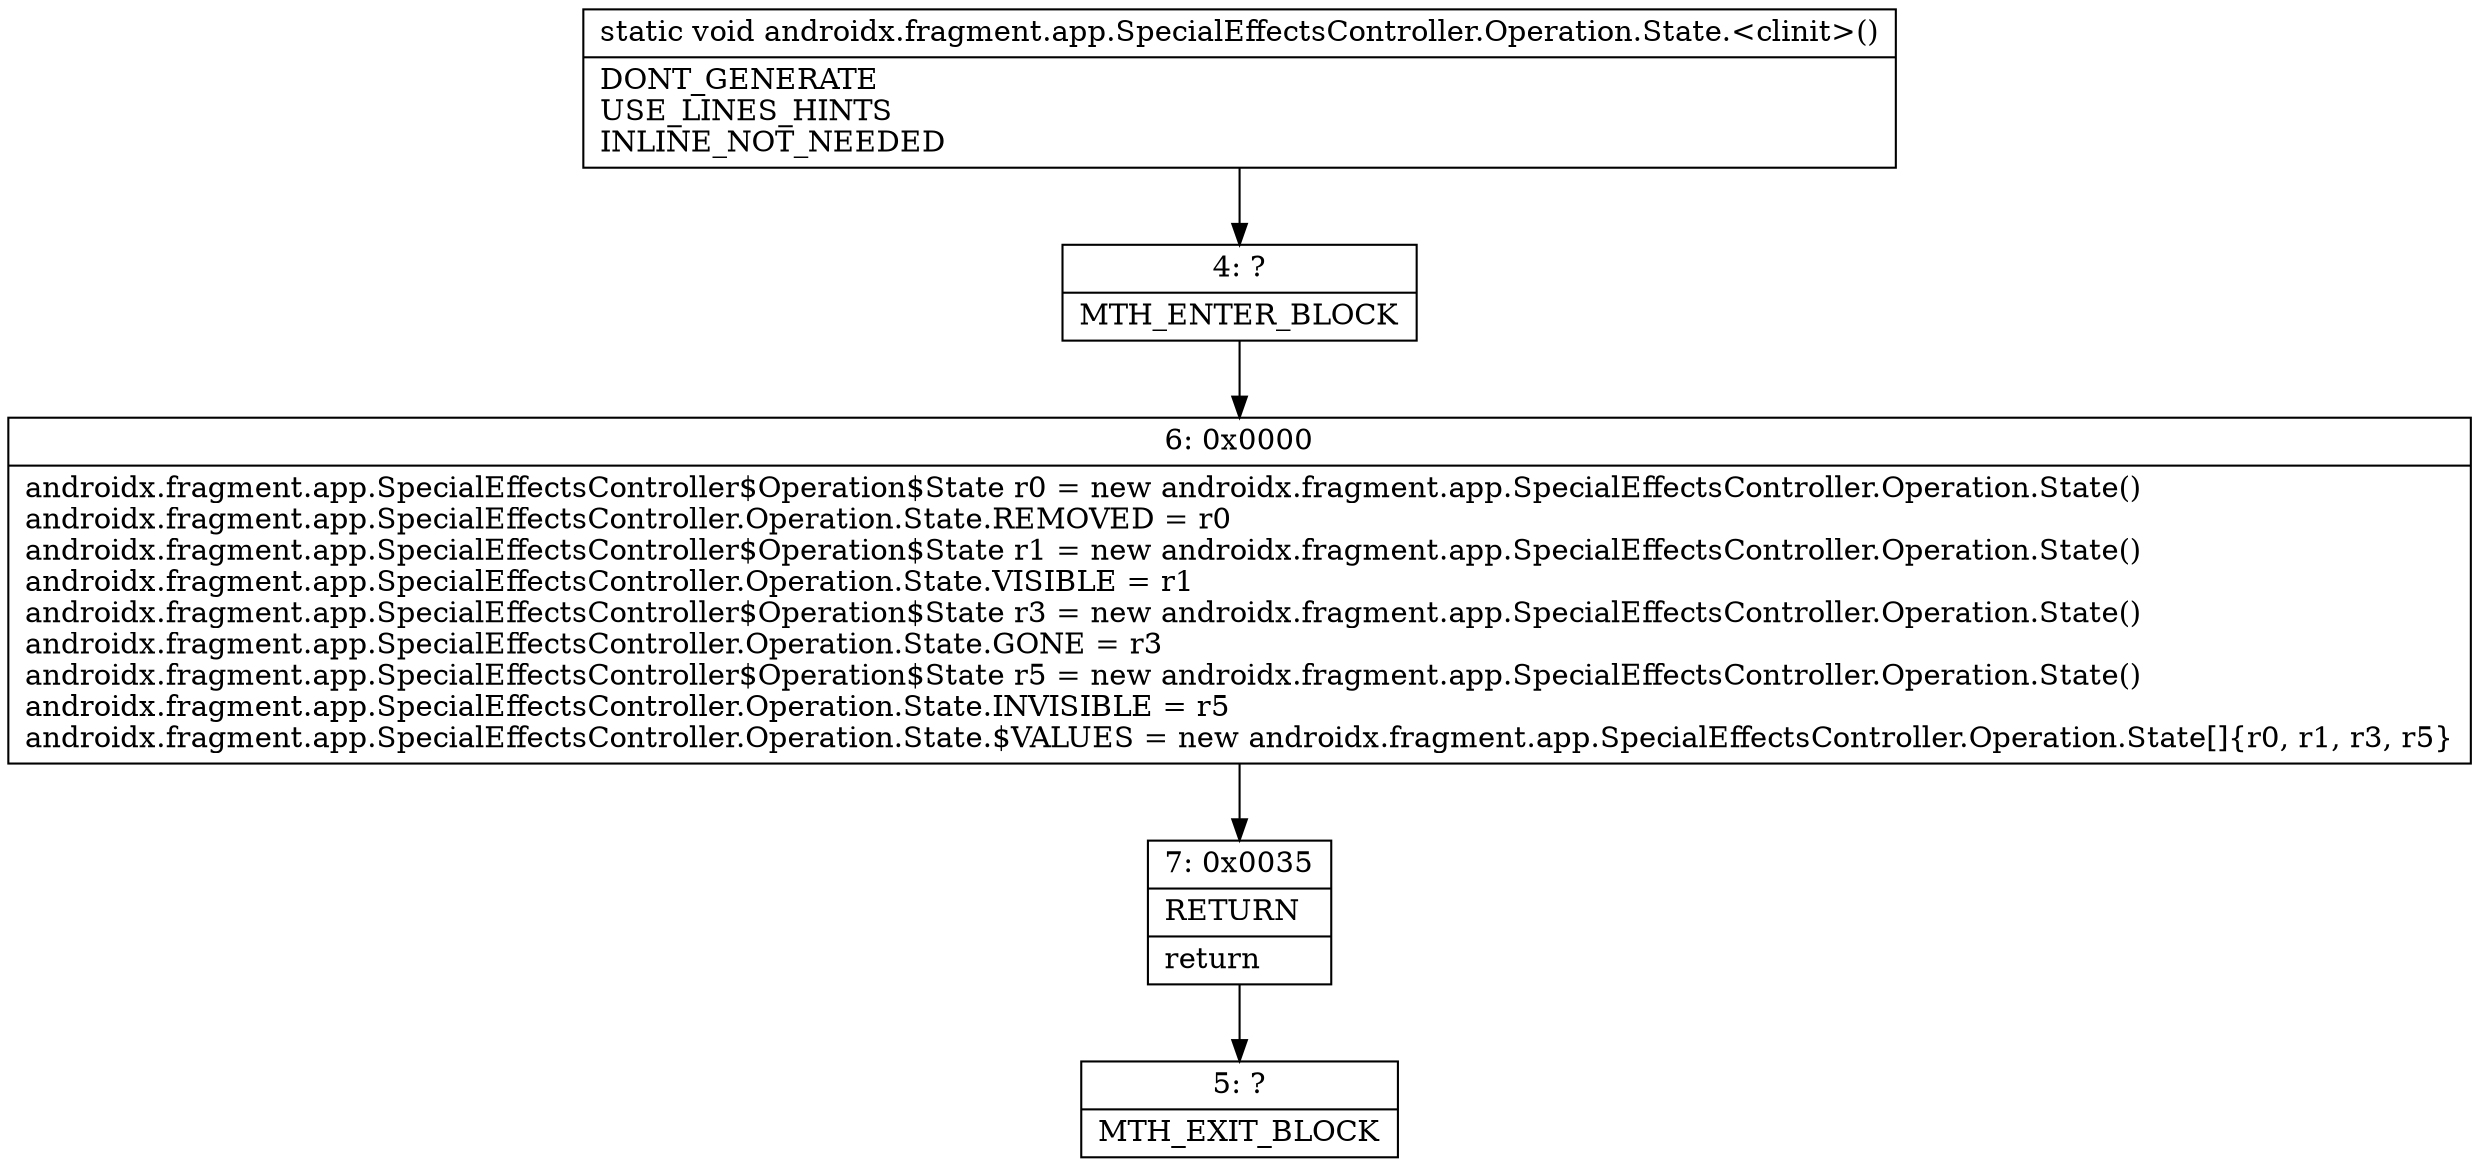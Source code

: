 digraph "CFG forandroidx.fragment.app.SpecialEffectsController.Operation.State.\<clinit\>()V" {
Node_4 [shape=record,label="{4\:\ ?|MTH_ENTER_BLOCK\l}"];
Node_6 [shape=record,label="{6\:\ 0x0000|androidx.fragment.app.SpecialEffectsController$Operation$State r0 = new androidx.fragment.app.SpecialEffectsController.Operation.State()\landroidx.fragment.app.SpecialEffectsController.Operation.State.REMOVED = r0\landroidx.fragment.app.SpecialEffectsController$Operation$State r1 = new androidx.fragment.app.SpecialEffectsController.Operation.State()\landroidx.fragment.app.SpecialEffectsController.Operation.State.VISIBLE = r1\landroidx.fragment.app.SpecialEffectsController$Operation$State r3 = new androidx.fragment.app.SpecialEffectsController.Operation.State()\landroidx.fragment.app.SpecialEffectsController.Operation.State.GONE = r3\landroidx.fragment.app.SpecialEffectsController$Operation$State r5 = new androidx.fragment.app.SpecialEffectsController.Operation.State()\landroidx.fragment.app.SpecialEffectsController.Operation.State.INVISIBLE = r5\landroidx.fragment.app.SpecialEffectsController.Operation.State.$VALUES = new androidx.fragment.app.SpecialEffectsController.Operation.State[]\{r0, r1, r3, r5\}\l}"];
Node_7 [shape=record,label="{7\:\ 0x0035|RETURN\l|return\l}"];
Node_5 [shape=record,label="{5\:\ ?|MTH_EXIT_BLOCK\l}"];
MethodNode[shape=record,label="{static void androidx.fragment.app.SpecialEffectsController.Operation.State.\<clinit\>()  | DONT_GENERATE\lUSE_LINES_HINTS\lINLINE_NOT_NEEDED\l}"];
MethodNode -> Node_4;Node_4 -> Node_6;
Node_6 -> Node_7;
Node_7 -> Node_5;
}


